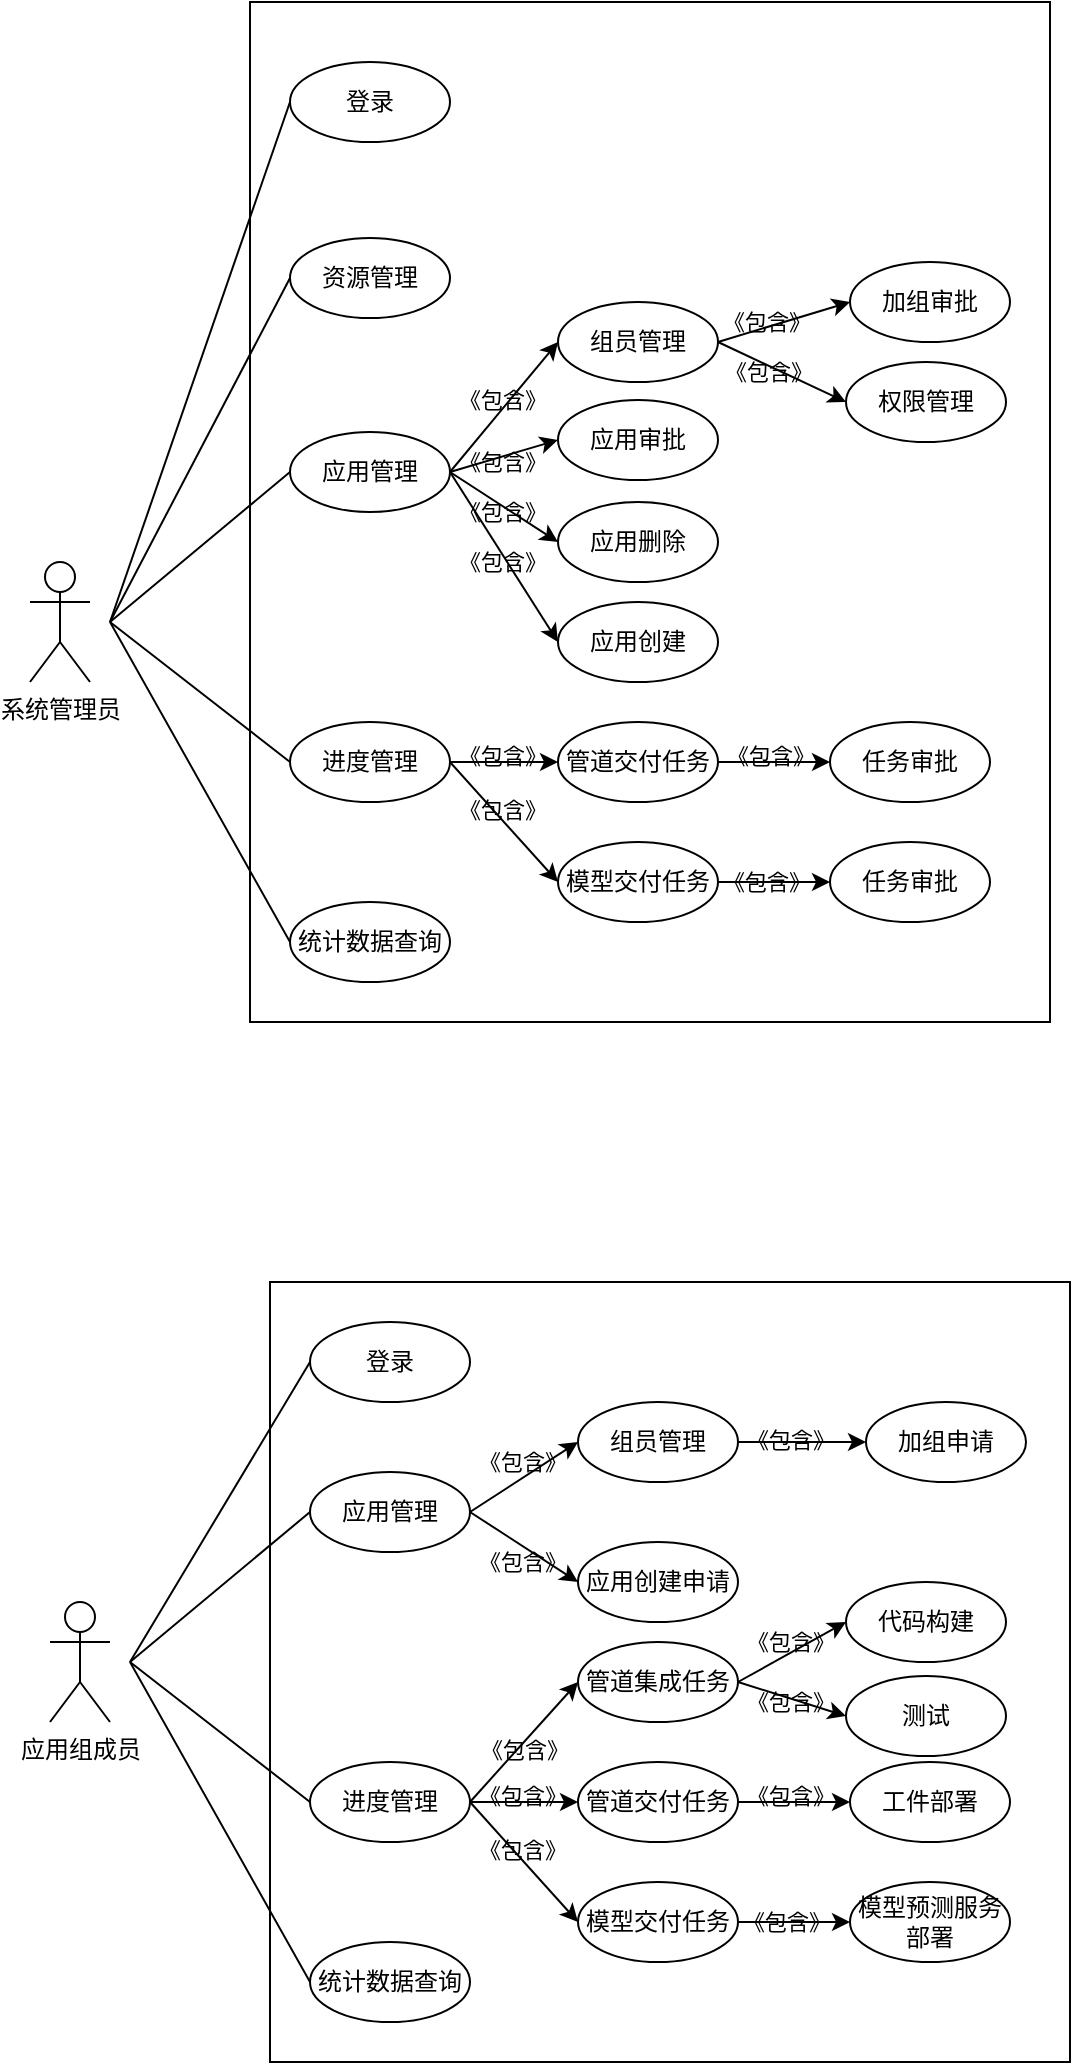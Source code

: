 <mxfile version="14.6.3" type="github">
  <diagram id="6Np3gE4oclcGdoE9a9Ij" name="第 1 页">
    <mxGraphModel dx="782" dy="381" grid="1" gridSize="10" guides="1" tooltips="1" connect="1" arrows="1" fold="1" page="1" pageScale="1" pageWidth="827" pageHeight="1169" math="0" shadow="0">
      <root>
        <mxCell id="0" />
        <mxCell id="1" parent="0" />
        <mxCell id="pZ0CoqFwRD-a4DhV9BjD-2" value="应用组成员" style="shape=umlActor;verticalLabelPosition=bottom;verticalAlign=top;html=1;outlineConnect=0;labelBackgroundColor=none;" vertex="1" parent="1">
          <mxGeometry x="110" y="880" width="30" height="60" as="geometry" />
        </mxCell>
        <mxCell id="pZ0CoqFwRD-a4DhV9BjD-3" value="" style="whiteSpace=wrap;html=1;labelBackgroundColor=none;" vertex="1" parent="1">
          <mxGeometry x="220" y="720" width="400" height="390" as="geometry" />
        </mxCell>
        <mxCell id="pZ0CoqFwRD-a4DhV9BjD-4" value="应用管理" style="ellipse;whiteSpace=wrap;html=1;" vertex="1" parent="1">
          <mxGeometry x="240" y="815" width="80" height="40" as="geometry" />
        </mxCell>
        <mxCell id="pZ0CoqFwRD-a4DhV9BjD-5" value="组员管理" style="ellipse;whiteSpace=wrap;html=1;" vertex="1" parent="1">
          <mxGeometry x="374" y="780" width="80" height="40" as="geometry" />
        </mxCell>
        <mxCell id="pZ0CoqFwRD-a4DhV9BjD-7" value="统计数据查询" style="ellipse;whiteSpace=wrap;html=1;" vertex="1" parent="1">
          <mxGeometry x="240" y="1050" width="80" height="40" as="geometry" />
        </mxCell>
        <mxCell id="pZ0CoqFwRD-a4DhV9BjD-9" value="加组申请" style="ellipse;whiteSpace=wrap;html=1;" vertex="1" parent="1">
          <mxGeometry x="518" y="780" width="80" height="40" as="geometry" />
        </mxCell>
        <mxCell id="pZ0CoqFwRD-a4DhV9BjD-10" value="应用创建申请" style="ellipse;whiteSpace=wrap;html=1;" vertex="1" parent="1">
          <mxGeometry x="374" y="850" width="80" height="40" as="geometry" />
        </mxCell>
        <mxCell id="pZ0CoqFwRD-a4DhV9BjD-11" value="登录" style="ellipse;whiteSpace=wrap;html=1;" vertex="1" parent="1">
          <mxGeometry x="240" y="740" width="80" height="40" as="geometry" />
        </mxCell>
        <mxCell id="pZ0CoqFwRD-a4DhV9BjD-35" style="rounded=0;orthogonalLoop=1;jettySize=auto;html=1;exitX=1;exitY=0.5;exitDx=0;exitDy=0;entryX=0;entryY=0.5;entryDx=0;entryDy=0;" edge="1" parent="1" source="pZ0CoqFwRD-a4DhV9BjD-12" target="pZ0CoqFwRD-a4DhV9BjD-34">
          <mxGeometry relative="1" as="geometry" />
        </mxCell>
        <mxCell id="pZ0CoqFwRD-a4DhV9BjD-12" value="进度管理" style="ellipse;whiteSpace=wrap;html=1;" vertex="1" parent="1">
          <mxGeometry x="240" y="960" width="80" height="40" as="geometry" />
        </mxCell>
        <mxCell id="pZ0CoqFwRD-a4DhV9BjD-40" style="edgeStyle=none;rounded=0;orthogonalLoop=1;jettySize=auto;html=1;exitX=1;exitY=0.5;exitDx=0;exitDy=0;entryX=0;entryY=0.5;entryDx=0;entryDy=0;" edge="1" parent="1" source="pZ0CoqFwRD-a4DhV9BjD-13" target="pZ0CoqFwRD-a4DhV9BjD-39">
          <mxGeometry relative="1" as="geometry" />
        </mxCell>
        <mxCell id="pZ0CoqFwRD-a4DhV9BjD-13" value="管道交付任务" style="ellipse;whiteSpace=wrap;html=1;" vertex="1" parent="1">
          <mxGeometry x="374" y="960" width="80" height="40" as="geometry" />
        </mxCell>
        <mxCell id="pZ0CoqFwRD-a4DhV9BjD-47" style="edgeStyle=none;rounded=0;orthogonalLoop=1;jettySize=auto;html=1;exitX=1;exitY=0.5;exitDx=0;exitDy=0;entryX=0;entryY=0.5;entryDx=0;entryDy=0;" edge="1" parent="1" source="pZ0CoqFwRD-a4DhV9BjD-14" target="pZ0CoqFwRD-a4DhV9BjD-46">
          <mxGeometry relative="1" as="geometry" />
        </mxCell>
        <mxCell id="pZ0CoqFwRD-a4DhV9BjD-14" value="模型交付任务" style="ellipse;whiteSpace=wrap;html=1;" vertex="1" parent="1">
          <mxGeometry x="374" y="1020" width="80" height="40" as="geometry" />
        </mxCell>
        <mxCell id="pZ0CoqFwRD-a4DhV9BjD-15" value="" style="endArrow=none;html=1;entryX=0;entryY=0.5;entryDx=0;entryDy=0;" edge="1" parent="1" target="pZ0CoqFwRD-a4DhV9BjD-11">
          <mxGeometry width="50" height="50" relative="1" as="geometry">
            <mxPoint x="150" y="910" as="sourcePoint" />
            <mxPoint x="200" y="860" as="targetPoint" />
          </mxGeometry>
        </mxCell>
        <mxCell id="pZ0CoqFwRD-a4DhV9BjD-16" value="" style="endArrow=none;html=1;entryX=0;entryY=0.5;entryDx=0;entryDy=0;" edge="1" parent="1" target="pZ0CoqFwRD-a4DhV9BjD-4">
          <mxGeometry width="50" height="50" relative="1" as="geometry">
            <mxPoint x="150" y="910" as="sourcePoint" />
            <mxPoint x="200" y="860" as="targetPoint" />
          </mxGeometry>
        </mxCell>
        <mxCell id="pZ0CoqFwRD-a4DhV9BjD-17" value="" style="endArrow=none;html=1;entryX=0;entryY=0.5;entryDx=0;entryDy=0;" edge="1" parent="1" target="pZ0CoqFwRD-a4DhV9BjD-12">
          <mxGeometry width="50" height="50" relative="1" as="geometry">
            <mxPoint x="150" y="910" as="sourcePoint" />
            <mxPoint x="200" y="860" as="targetPoint" />
          </mxGeometry>
        </mxCell>
        <mxCell id="pZ0CoqFwRD-a4DhV9BjD-18" value="" style="endArrow=none;html=1;exitX=0;exitY=0.5;exitDx=0;exitDy=0;" edge="1" parent="1" source="pZ0CoqFwRD-a4DhV9BjD-7">
          <mxGeometry width="50" height="50" relative="1" as="geometry">
            <mxPoint x="100" y="960" as="sourcePoint" />
            <mxPoint x="150" y="910" as="targetPoint" />
          </mxGeometry>
        </mxCell>
        <mxCell id="pZ0CoqFwRD-a4DhV9BjD-19" value="" style="endArrow=classic;html=1;exitX=1;exitY=0.5;exitDx=0;exitDy=0;entryX=0;entryY=0.5;entryDx=0;entryDy=0;" edge="1" parent="1" source="pZ0CoqFwRD-a4DhV9BjD-4" target="pZ0CoqFwRD-a4DhV9BjD-5">
          <mxGeometry width="50" height="50" relative="1" as="geometry">
            <mxPoint x="320.3" y="830" as="sourcePoint" />
            <mxPoint x="370.3" y="780" as="targetPoint" />
          </mxGeometry>
        </mxCell>
        <mxCell id="pZ0CoqFwRD-a4DhV9BjD-21" value="" style="endArrow=classic;html=1;entryX=0;entryY=0.5;entryDx=0;entryDy=0;exitX=1;exitY=0.5;exitDx=0;exitDy=0;" edge="1" parent="1" source="pZ0CoqFwRD-a4DhV9BjD-4" target="pZ0CoqFwRD-a4DhV9BjD-10">
          <mxGeometry width="50" height="50" relative="1" as="geometry">
            <mxPoint x="295.3" y="940" as="sourcePoint" />
            <mxPoint x="345.3" y="890" as="targetPoint" />
          </mxGeometry>
        </mxCell>
        <mxCell id="pZ0CoqFwRD-a4DhV9BjD-22" value="" style="endArrow=classic;html=1;entryX=0;entryY=0.5;entryDx=0;entryDy=0;" edge="1" parent="1" target="pZ0CoqFwRD-a4DhV9BjD-13">
          <mxGeometry width="50" height="50" relative="1" as="geometry">
            <mxPoint x="320.3" y="980" as="sourcePoint" />
            <mxPoint x="370.3" y="930" as="targetPoint" />
          </mxGeometry>
        </mxCell>
        <mxCell id="pZ0CoqFwRD-a4DhV9BjD-23" value="" style="endArrow=classic;html=1;entryX=0;entryY=0.5;entryDx=0;entryDy=0;" edge="1" parent="1" target="pZ0CoqFwRD-a4DhV9BjD-14">
          <mxGeometry width="50" height="50" relative="1" as="geometry">
            <mxPoint x="320.0" y="980" as="sourcePoint" />
            <mxPoint x="370" y="930" as="targetPoint" />
          </mxGeometry>
        </mxCell>
        <mxCell id="pZ0CoqFwRD-a4DhV9BjD-25" value="" style="endArrow=classic;html=1;entryX=0;entryY=0.5;entryDx=0;entryDy=0;exitX=1;exitY=0.5;exitDx=0;exitDy=0;" edge="1" parent="1" target="pZ0CoqFwRD-a4DhV9BjD-9" source="pZ0CoqFwRD-a4DhV9BjD-5">
          <mxGeometry width="50" height="50" relative="1" as="geometry">
            <mxPoint x="450" y="780" as="sourcePoint" />
            <mxPoint x="500" y="730" as="targetPoint" />
          </mxGeometry>
        </mxCell>
        <mxCell id="pZ0CoqFwRD-a4DhV9BjD-26" value="《包含》" style="edgeLabel;html=1;align=center;verticalAlign=middle;resizable=0;points=[];labelBackgroundColor=none;" vertex="1" connectable="0" parent="1">
          <mxGeometry x="345.3" y="810" as="geometry" />
        </mxCell>
        <mxCell id="pZ0CoqFwRD-a4DhV9BjD-28" value="《包含》" style="edgeLabel;html=1;align=center;verticalAlign=middle;resizable=0;points=[];labelBackgroundColor=none;" vertex="1" connectable="0" parent="1">
          <mxGeometry x="345.3" y="860" as="geometry" />
        </mxCell>
        <mxCell id="pZ0CoqFwRD-a4DhV9BjD-30" value="《包含》" style="edgeLabel;html=1;align=center;verticalAlign=middle;resizable=0;points=[];labelBackgroundColor=none;" vertex="1" connectable="0" parent="1">
          <mxGeometry x="480" y="799" as="geometry" />
        </mxCell>
        <mxCell id="pZ0CoqFwRD-a4DhV9BjD-31" value="《包含》" style="edgeLabel;html=1;align=center;verticalAlign=middle;resizable=0;points=[];labelBackgroundColor=none;" vertex="1" connectable="0" parent="1">
          <mxGeometry x="345.3" y="977" as="geometry" />
        </mxCell>
        <mxCell id="pZ0CoqFwRD-a4DhV9BjD-32" value="《包含》" style="edgeLabel;html=1;align=center;verticalAlign=middle;resizable=0;points=[];labelBackgroundColor=none;" vertex="1" connectable="0" parent="1">
          <mxGeometry x="345.3" y="1004" as="geometry" />
        </mxCell>
        <mxCell id="pZ0CoqFwRD-a4DhV9BjD-41" style="edgeStyle=none;rounded=0;orthogonalLoop=1;jettySize=auto;html=1;exitX=1;exitY=0.5;exitDx=0;exitDy=0;entryX=0;entryY=0.5;entryDx=0;entryDy=0;" edge="1" parent="1" source="pZ0CoqFwRD-a4DhV9BjD-34" target="pZ0CoqFwRD-a4DhV9BjD-37">
          <mxGeometry relative="1" as="geometry" />
        </mxCell>
        <mxCell id="pZ0CoqFwRD-a4DhV9BjD-42" style="edgeStyle=none;rounded=0;orthogonalLoop=1;jettySize=auto;html=1;exitX=1;exitY=0.5;exitDx=0;exitDy=0;entryX=0;entryY=0.5;entryDx=0;entryDy=0;" edge="1" parent="1" source="pZ0CoqFwRD-a4DhV9BjD-34" target="pZ0CoqFwRD-a4DhV9BjD-38">
          <mxGeometry relative="1" as="geometry" />
        </mxCell>
        <mxCell id="pZ0CoqFwRD-a4DhV9BjD-34" value="管道集成任务" style="ellipse;whiteSpace=wrap;html=1;" vertex="1" parent="1">
          <mxGeometry x="374" y="900" width="80" height="40" as="geometry" />
        </mxCell>
        <mxCell id="pZ0CoqFwRD-a4DhV9BjD-36" value="《包含》" style="edgeLabel;html=1;align=center;verticalAlign=middle;resizable=0;points=[];labelBackgroundColor=none;" vertex="1" connectable="0" parent="1">
          <mxGeometry x="346.3" y="954" as="geometry" />
        </mxCell>
        <mxCell id="pZ0CoqFwRD-a4DhV9BjD-37" value="代码构建&lt;span style=&quot;color: rgba(0 , 0 , 0 , 0) ; font-family: monospace ; font-size: 0px&quot;&gt;%3CmxGraphModel%3E%3Croot%3E%3CmxCell%20id%3D%220%22%2F%3E%3CmxCell%20id%3D%221%22%20parent%3D%220%22%2F%3E%3CmxCell%20id%3D%222%22%20value%3D%22%E7%AE%A1%E9%81%93%E9%9B%86%E6%88%90%E4%BB%BB%E5%8A%A1%22%20style%3D%22ellipse%3BwhiteSpace%3Dwrap%3Bhtml%3D1%3B%22%20vertex%3D%221%22%20parent%3D%221%22%3E%3CmxGeometry%20x%3D%22374%22%20y%3D%22900%22%20width%3D%2280%22%20height%3D%2240%22%20as%3D%22geometry%22%2F%3E%3C%2FmxCell%3E%3C%2Froot%3E%3C%2FmxGraphModel%3E&lt;/span&gt;" style="ellipse;whiteSpace=wrap;html=1;" vertex="1" parent="1">
          <mxGeometry x="508" y="870" width="80" height="40" as="geometry" />
        </mxCell>
        <mxCell id="pZ0CoqFwRD-a4DhV9BjD-38" value="测试" style="ellipse;whiteSpace=wrap;html=1;" vertex="1" parent="1">
          <mxGeometry x="508" y="917" width="80" height="40" as="geometry" />
        </mxCell>
        <mxCell id="pZ0CoqFwRD-a4DhV9BjD-39" value="工件部署" style="ellipse;whiteSpace=wrap;html=1;" vertex="1" parent="1">
          <mxGeometry x="510" y="960" width="80" height="40" as="geometry" />
        </mxCell>
        <mxCell id="pZ0CoqFwRD-a4DhV9BjD-43" value="《包含》" style="edgeLabel;html=1;align=center;verticalAlign=middle;resizable=0;points=[];labelBackgroundColor=none;" vertex="1" connectable="0" parent="1">
          <mxGeometry x="480" y="900" as="geometry" />
        </mxCell>
        <mxCell id="pZ0CoqFwRD-a4DhV9BjD-44" value="《包含》" style="edgeLabel;html=1;align=center;verticalAlign=middle;resizable=0;points=[];labelBackgroundColor=none;" vertex="1" connectable="0" parent="1">
          <mxGeometry x="480" y="930" as="geometry" />
        </mxCell>
        <mxCell id="pZ0CoqFwRD-a4DhV9BjD-45" value="《包含》" style="edgeLabel;html=1;align=center;verticalAlign=middle;resizable=0;points=[];labelBackgroundColor=none;" vertex="1" connectable="0" parent="1">
          <mxGeometry x="480" y="977" as="geometry" />
        </mxCell>
        <mxCell id="pZ0CoqFwRD-a4DhV9BjD-46" value="模型预测服务部署" style="ellipse;whiteSpace=wrap;html=1;" vertex="1" parent="1">
          <mxGeometry x="510" y="1020" width="80" height="40" as="geometry" />
        </mxCell>
        <mxCell id="pZ0CoqFwRD-a4DhV9BjD-48" value="《包含》" style="edgeLabel;html=1;align=center;verticalAlign=middle;resizable=0;points=[];labelBackgroundColor=none;" vertex="1" connectable="0" parent="1">
          <mxGeometry x="478" y="1040" as="geometry" />
        </mxCell>
        <mxCell id="pZ0CoqFwRD-a4DhV9BjD-49" value="系统管理员" style="shape=umlActor;verticalLabelPosition=bottom;verticalAlign=top;html=1;outlineConnect=0;labelBackgroundColor=none;" vertex="1" parent="1">
          <mxGeometry x="100" y="360" width="30" height="60" as="geometry" />
        </mxCell>
        <mxCell id="pZ0CoqFwRD-a4DhV9BjD-50" value="" style="whiteSpace=wrap;html=1;labelBackgroundColor=none;" vertex="1" parent="1">
          <mxGeometry x="210" y="80" width="400" height="510" as="geometry" />
        </mxCell>
        <mxCell id="pZ0CoqFwRD-a4DhV9BjD-95" style="edgeStyle=none;rounded=0;orthogonalLoop=1;jettySize=auto;html=1;exitX=1;exitY=0.5;exitDx=0;exitDy=0;entryX=0;entryY=0.5;entryDx=0;entryDy=0;" edge="1" parent="1" source="pZ0CoqFwRD-a4DhV9BjD-51" target="pZ0CoqFwRD-a4DhV9BjD-90">
          <mxGeometry relative="1" as="geometry" />
        </mxCell>
        <mxCell id="pZ0CoqFwRD-a4DhV9BjD-96" style="edgeStyle=none;rounded=0;orthogonalLoop=1;jettySize=auto;html=1;exitX=1;exitY=0.5;exitDx=0;exitDy=0;entryX=0;entryY=0.5;entryDx=0;entryDy=0;" edge="1" parent="1" source="pZ0CoqFwRD-a4DhV9BjD-51" target="pZ0CoqFwRD-a4DhV9BjD-91">
          <mxGeometry relative="1" as="geometry" />
        </mxCell>
        <mxCell id="pZ0CoqFwRD-a4DhV9BjD-51" value="应用管理" style="ellipse;whiteSpace=wrap;html=1;" vertex="1" parent="1">
          <mxGeometry x="230" y="295" width="80" height="40" as="geometry" />
        </mxCell>
        <mxCell id="pZ0CoqFwRD-a4DhV9BjD-93" style="edgeStyle=none;rounded=0;orthogonalLoop=1;jettySize=auto;html=1;exitX=1;exitY=0.5;exitDx=0;exitDy=0;entryX=0;entryY=0.5;entryDx=0;entryDy=0;" edge="1" parent="1" source="pZ0CoqFwRD-a4DhV9BjD-52" target="pZ0CoqFwRD-a4DhV9BjD-92">
          <mxGeometry relative="1" as="geometry" />
        </mxCell>
        <mxCell id="pZ0CoqFwRD-a4DhV9BjD-52" value="组员管理" style="ellipse;whiteSpace=wrap;html=1;" vertex="1" parent="1">
          <mxGeometry x="364" y="230" width="80" height="40" as="geometry" />
        </mxCell>
        <mxCell id="pZ0CoqFwRD-a4DhV9BjD-53" value="统计数据查询" style="ellipse;whiteSpace=wrap;html=1;" vertex="1" parent="1">
          <mxGeometry x="230" y="530" width="80" height="40" as="geometry" />
        </mxCell>
        <mxCell id="pZ0CoqFwRD-a4DhV9BjD-54" value="加组审批" style="ellipse;whiteSpace=wrap;html=1;" vertex="1" parent="1">
          <mxGeometry x="510" y="210" width="80" height="40" as="geometry" />
        </mxCell>
        <mxCell id="pZ0CoqFwRD-a4DhV9BjD-55" value="应用创建" style="ellipse;whiteSpace=wrap;html=1;" vertex="1" parent="1">
          <mxGeometry x="364" y="380" width="80" height="40" as="geometry" />
        </mxCell>
        <mxCell id="pZ0CoqFwRD-a4DhV9BjD-56" value="登录" style="ellipse;whiteSpace=wrap;html=1;" vertex="1" parent="1">
          <mxGeometry x="230" y="110" width="80" height="40" as="geometry" />
        </mxCell>
        <mxCell id="pZ0CoqFwRD-a4DhV9BjD-58" value="进度管理" style="ellipse;whiteSpace=wrap;html=1;" vertex="1" parent="1">
          <mxGeometry x="230" y="440" width="80" height="40" as="geometry" />
        </mxCell>
        <mxCell id="pZ0CoqFwRD-a4DhV9BjD-59" style="edgeStyle=none;rounded=0;orthogonalLoop=1;jettySize=auto;html=1;exitX=1;exitY=0.5;exitDx=0;exitDy=0;entryX=0;entryY=0.5;entryDx=0;entryDy=0;" edge="1" parent="1" source="pZ0CoqFwRD-a4DhV9BjD-60" target="pZ0CoqFwRD-a4DhV9BjD-83">
          <mxGeometry relative="1" as="geometry" />
        </mxCell>
        <mxCell id="pZ0CoqFwRD-a4DhV9BjD-60" value="管道交付任务" style="ellipse;whiteSpace=wrap;html=1;" vertex="1" parent="1">
          <mxGeometry x="364" y="440" width="80" height="40" as="geometry" />
        </mxCell>
        <mxCell id="pZ0CoqFwRD-a4DhV9BjD-61" style="edgeStyle=none;rounded=0;orthogonalLoop=1;jettySize=auto;html=1;exitX=1;exitY=0.5;exitDx=0;exitDy=0;entryX=0;entryY=0.5;entryDx=0;entryDy=0;" edge="1" parent="1" source="pZ0CoqFwRD-a4DhV9BjD-62" target="pZ0CoqFwRD-a4DhV9BjD-87">
          <mxGeometry relative="1" as="geometry" />
        </mxCell>
        <mxCell id="pZ0CoqFwRD-a4DhV9BjD-62" value="模型交付任务" style="ellipse;whiteSpace=wrap;html=1;" vertex="1" parent="1">
          <mxGeometry x="364" y="500" width="80" height="40" as="geometry" />
        </mxCell>
        <mxCell id="pZ0CoqFwRD-a4DhV9BjD-63" value="" style="endArrow=none;html=1;entryX=0;entryY=0.5;entryDx=0;entryDy=0;" edge="1" parent="1" target="pZ0CoqFwRD-a4DhV9BjD-56">
          <mxGeometry width="50" height="50" relative="1" as="geometry">
            <mxPoint x="140" y="390" as="sourcePoint" />
            <mxPoint x="190" y="340" as="targetPoint" />
          </mxGeometry>
        </mxCell>
        <mxCell id="pZ0CoqFwRD-a4DhV9BjD-64" value="" style="endArrow=none;html=1;entryX=0;entryY=0.5;entryDx=0;entryDy=0;" edge="1" parent="1" target="pZ0CoqFwRD-a4DhV9BjD-51">
          <mxGeometry width="50" height="50" relative="1" as="geometry">
            <mxPoint x="140" y="390" as="sourcePoint" />
            <mxPoint x="190" y="340" as="targetPoint" />
          </mxGeometry>
        </mxCell>
        <mxCell id="pZ0CoqFwRD-a4DhV9BjD-65" value="" style="endArrow=none;html=1;entryX=0;entryY=0.5;entryDx=0;entryDy=0;" edge="1" parent="1" target="pZ0CoqFwRD-a4DhV9BjD-58">
          <mxGeometry width="50" height="50" relative="1" as="geometry">
            <mxPoint x="140" y="390" as="sourcePoint" />
            <mxPoint x="190" y="340" as="targetPoint" />
          </mxGeometry>
        </mxCell>
        <mxCell id="pZ0CoqFwRD-a4DhV9BjD-66" value="" style="endArrow=none;html=1;exitX=0;exitY=0.5;exitDx=0;exitDy=0;" edge="1" parent="1" source="pZ0CoqFwRD-a4DhV9BjD-53">
          <mxGeometry width="50" height="50" relative="1" as="geometry">
            <mxPoint x="90" y="440" as="sourcePoint" />
            <mxPoint x="140" y="390" as="targetPoint" />
          </mxGeometry>
        </mxCell>
        <mxCell id="pZ0CoqFwRD-a4DhV9BjD-67" value="" style="endArrow=classic;html=1;exitX=1;exitY=0.5;exitDx=0;exitDy=0;entryX=0;entryY=0.5;entryDx=0;entryDy=0;" edge="1" parent="1" source="pZ0CoqFwRD-a4DhV9BjD-51" target="pZ0CoqFwRD-a4DhV9BjD-52">
          <mxGeometry width="50" height="50" relative="1" as="geometry">
            <mxPoint x="310.3" y="310" as="sourcePoint" />
            <mxPoint x="360.3" y="260" as="targetPoint" />
          </mxGeometry>
        </mxCell>
        <mxCell id="pZ0CoqFwRD-a4DhV9BjD-68" value="" style="endArrow=classic;html=1;entryX=0;entryY=0.5;entryDx=0;entryDy=0;exitX=1;exitY=0.5;exitDx=0;exitDy=0;" edge="1" parent="1" source="pZ0CoqFwRD-a4DhV9BjD-51" target="pZ0CoqFwRD-a4DhV9BjD-55">
          <mxGeometry width="50" height="50" relative="1" as="geometry">
            <mxPoint x="285.3" y="420" as="sourcePoint" />
            <mxPoint x="335.3" y="370" as="targetPoint" />
          </mxGeometry>
        </mxCell>
        <mxCell id="pZ0CoqFwRD-a4DhV9BjD-69" value="" style="endArrow=classic;html=1;entryX=0;entryY=0.5;entryDx=0;entryDy=0;" edge="1" parent="1" target="pZ0CoqFwRD-a4DhV9BjD-60">
          <mxGeometry width="50" height="50" relative="1" as="geometry">
            <mxPoint x="310.3" y="460" as="sourcePoint" />
            <mxPoint x="360.3" y="410" as="targetPoint" />
          </mxGeometry>
        </mxCell>
        <mxCell id="pZ0CoqFwRD-a4DhV9BjD-70" value="" style="endArrow=classic;html=1;entryX=0;entryY=0.5;entryDx=0;entryDy=0;" edge="1" parent="1" target="pZ0CoqFwRD-a4DhV9BjD-62">
          <mxGeometry width="50" height="50" relative="1" as="geometry">
            <mxPoint x="310" y="460" as="sourcePoint" />
            <mxPoint x="360" y="410" as="targetPoint" />
          </mxGeometry>
        </mxCell>
        <mxCell id="pZ0CoqFwRD-a4DhV9BjD-71" value="" style="endArrow=classic;html=1;entryX=0;entryY=0.5;entryDx=0;entryDy=0;exitX=1;exitY=0.5;exitDx=0;exitDy=0;" edge="1" parent="1" source="pZ0CoqFwRD-a4DhV9BjD-52" target="pZ0CoqFwRD-a4DhV9BjD-54">
          <mxGeometry width="50" height="50" relative="1" as="geometry">
            <mxPoint x="440" y="260" as="sourcePoint" />
            <mxPoint x="490" y="210" as="targetPoint" />
          </mxGeometry>
        </mxCell>
        <mxCell id="pZ0CoqFwRD-a4DhV9BjD-72" value="《包含》" style="edgeLabel;html=1;align=center;verticalAlign=middle;resizable=0;points=[];labelBackgroundColor=none;" vertex="1" connectable="0" parent="1">
          <mxGeometry x="335.3" y="279" as="geometry" />
        </mxCell>
        <mxCell id="pZ0CoqFwRD-a4DhV9BjD-73" value="《包含》" style="edgeLabel;html=1;align=center;verticalAlign=middle;resizable=0;points=[];labelBackgroundColor=none;" vertex="1" connectable="0" parent="1">
          <mxGeometry x="335.3" y="360" as="geometry" />
        </mxCell>
        <mxCell id="pZ0CoqFwRD-a4DhV9BjD-74" value="《包含》" style="edgeLabel;html=1;align=center;verticalAlign=middle;resizable=0;points=[];labelBackgroundColor=none;" vertex="1" connectable="0" parent="1">
          <mxGeometry x="468" y="240" as="geometry" />
        </mxCell>
        <mxCell id="pZ0CoqFwRD-a4DhV9BjD-75" value="《包含》" style="edgeLabel;html=1;align=center;verticalAlign=middle;resizable=0;points=[];labelBackgroundColor=none;" vertex="1" connectable="0" parent="1">
          <mxGeometry x="335.3" y="457" as="geometry" />
        </mxCell>
        <mxCell id="pZ0CoqFwRD-a4DhV9BjD-76" value="《包含》" style="edgeLabel;html=1;align=center;verticalAlign=middle;resizable=0;points=[];labelBackgroundColor=none;" vertex="1" connectable="0" parent="1">
          <mxGeometry x="335.3" y="484" as="geometry" />
        </mxCell>
        <mxCell id="pZ0CoqFwRD-a4DhV9BjD-83" value="任务审批" style="ellipse;whiteSpace=wrap;html=1;" vertex="1" parent="1">
          <mxGeometry x="500" y="440" width="80" height="40" as="geometry" />
        </mxCell>
        <mxCell id="pZ0CoqFwRD-a4DhV9BjD-86" value="《包含》" style="edgeLabel;html=1;align=center;verticalAlign=middle;resizable=0;points=[];labelBackgroundColor=none;" vertex="1" connectable="0" parent="1">
          <mxGeometry x="470" y="457" as="geometry" />
        </mxCell>
        <mxCell id="pZ0CoqFwRD-a4DhV9BjD-87" value="任务审批" style="ellipse;whiteSpace=wrap;html=1;" vertex="1" parent="1">
          <mxGeometry x="500" y="500" width="80" height="40" as="geometry" />
        </mxCell>
        <mxCell id="pZ0CoqFwRD-a4DhV9BjD-88" value="《包含》" style="edgeLabel;html=1;align=center;verticalAlign=middle;resizable=0;points=[];labelBackgroundColor=none;" vertex="1" connectable="0" parent="1">
          <mxGeometry x="468" y="520" as="geometry" />
        </mxCell>
        <mxCell id="pZ0CoqFwRD-a4DhV9BjD-90" value="应用审批" style="ellipse;whiteSpace=wrap;html=1;" vertex="1" parent="1">
          <mxGeometry x="364" y="279" width="80" height="40" as="geometry" />
        </mxCell>
        <mxCell id="pZ0CoqFwRD-a4DhV9BjD-91" value="应用删除" style="ellipse;whiteSpace=wrap;html=1;" vertex="1" parent="1">
          <mxGeometry x="364" y="330" width="80" height="40" as="geometry" />
        </mxCell>
        <mxCell id="pZ0CoqFwRD-a4DhV9BjD-92" value="权限管理" style="ellipse;whiteSpace=wrap;html=1;" vertex="1" parent="1">
          <mxGeometry x="508" y="260" width="80" height="40" as="geometry" />
        </mxCell>
        <mxCell id="pZ0CoqFwRD-a4DhV9BjD-94" value="《包含》" style="edgeLabel;html=1;align=center;verticalAlign=middle;resizable=0;points=[];labelBackgroundColor=none;" vertex="1" connectable="0" parent="1">
          <mxGeometry x="469" y="265" as="geometry" />
        </mxCell>
        <mxCell id="pZ0CoqFwRD-a4DhV9BjD-97" value="《包含》" style="edgeLabel;html=1;align=center;verticalAlign=middle;resizable=0;points=[];labelBackgroundColor=none;" vertex="1" connectable="0" parent="1">
          <mxGeometry x="335.3" y="310" as="geometry" />
        </mxCell>
        <mxCell id="pZ0CoqFwRD-a4DhV9BjD-98" value="《包含》" style="edgeLabel;html=1;align=center;verticalAlign=middle;resizable=0;points=[];labelBackgroundColor=none;" vertex="1" connectable="0" parent="1">
          <mxGeometry x="335.3" y="335" as="geometry" />
        </mxCell>
        <mxCell id="pZ0CoqFwRD-a4DhV9BjD-99" value="资源管理" style="ellipse;whiteSpace=wrap;html=1;" vertex="1" parent="1">
          <mxGeometry x="230" y="198" width="80" height="40" as="geometry" />
        </mxCell>
        <mxCell id="pZ0CoqFwRD-a4DhV9BjD-100" value="" style="endArrow=none;html=1;entryX=0;entryY=0.5;entryDx=0;entryDy=0;" edge="1" parent="1" target="pZ0CoqFwRD-a4DhV9BjD-99">
          <mxGeometry width="50" height="50" relative="1" as="geometry">
            <mxPoint x="140" y="390" as="sourcePoint" />
            <mxPoint x="190" y="340" as="targetPoint" />
          </mxGeometry>
        </mxCell>
      </root>
    </mxGraphModel>
  </diagram>
</mxfile>
